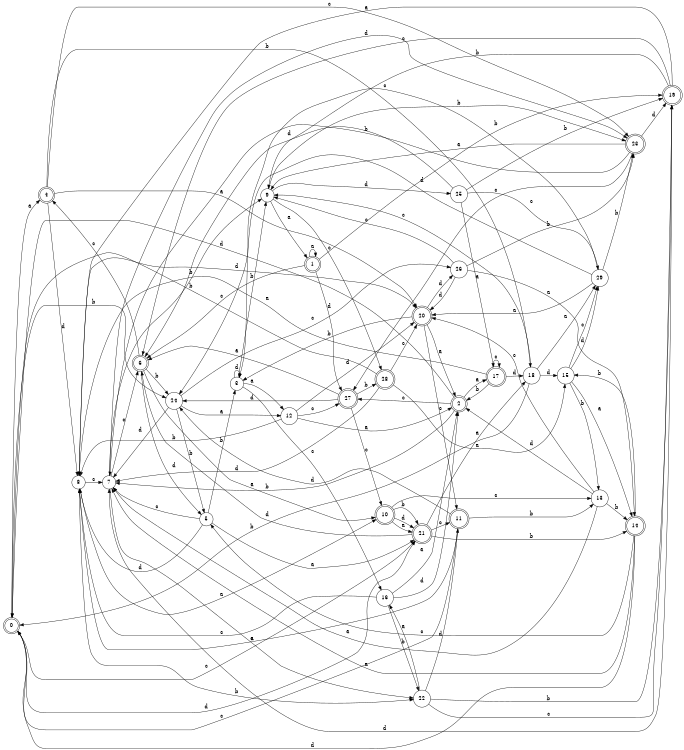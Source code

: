 digraph n24_8 {
__start0 [label="" shape="none"];

rankdir=LR;
size="8,5";

s0 [style="rounded,filled", color="black", fillcolor="white" shape="doublecircle", label="0"];
s1 [style="rounded,filled", color="black", fillcolor="white" shape="doublecircle", label="1"];
s2 [style="rounded,filled", color="black", fillcolor="white" shape="doublecircle", label="2"];
s3 [style="filled", color="black", fillcolor="white" shape="circle", label="3"];
s4 [style="rounded,filled", color="black", fillcolor="white" shape="doublecircle", label="4"];
s5 [style="filled", color="black", fillcolor="white" shape="circle", label="5"];
s6 [style="rounded,filled", color="black", fillcolor="white" shape="doublecircle", label="6"];
s7 [style="filled", color="black", fillcolor="white" shape="circle", label="7"];
s8 [style="filled", color="black", fillcolor="white" shape="circle", label="8"];
s9 [style="filled", color="black", fillcolor="white" shape="circle", label="9"];
s10 [style="rounded,filled", color="black", fillcolor="white" shape="doublecircle", label="10"];
s11 [style="rounded,filled", color="black", fillcolor="white" shape="doublecircle", label="11"];
s12 [style="filled", color="black", fillcolor="white" shape="circle", label="12"];
s13 [style="filled", color="black", fillcolor="white" shape="circle", label="13"];
s14 [style="rounded,filled", color="black", fillcolor="white" shape="doublecircle", label="14"];
s15 [style="filled", color="black", fillcolor="white" shape="circle", label="15"];
s16 [style="filled", color="black", fillcolor="white" shape="circle", label="16"];
s17 [style="rounded,filled", color="black", fillcolor="white" shape="doublecircle", label="17"];
s18 [style="filled", color="black", fillcolor="white" shape="circle", label="18"];
s19 [style="rounded,filled", color="black", fillcolor="white" shape="doublecircle", label="19"];
s20 [style="rounded,filled", color="black", fillcolor="white" shape="doublecircle", label="20"];
s21 [style="rounded,filled", color="black", fillcolor="white" shape="doublecircle", label="21"];
s22 [style="filled", color="black", fillcolor="white" shape="circle", label="22"];
s23 [style="rounded,filled", color="black", fillcolor="white" shape="doublecircle", label="23"];
s24 [style="filled", color="black", fillcolor="white" shape="circle", label="24"];
s25 [style="filled", color="black", fillcolor="white" shape="circle", label="25"];
s26 [style="filled", color="black", fillcolor="white" shape="circle", label="26"];
s27 [style="rounded,filled", color="black", fillcolor="white" shape="doublecircle", label="27"];
s28 [style="rounded,filled", color="black", fillcolor="white" shape="doublecircle", label="28"];
s29 [style="filled", color="black", fillcolor="white" shape="circle", label="29"];
s0 -> s4 [label="a"];
s0 -> s24 [label="b"];
s0 -> s21 [label="c"];
s0 -> s21 [label="d"];
s1 -> s1 [label="a"];
s1 -> s19 [label="b"];
s1 -> s6 [label="c"];
s1 -> s27 [label="d"];
s2 -> s17 [label="a"];
s2 -> s7 [label="b"];
s2 -> s27 [label="c"];
s2 -> s0 [label="d"];
s3 -> s12 [label="a"];
s3 -> s9 [label="b"];
s3 -> s16 [label="c"];
s3 -> s3 [label="d"];
s4 -> s20 [label="a"];
s4 -> s18 [label="b"];
s4 -> s23 [label="c"];
s4 -> s8 [label="d"];
s5 -> s21 [label="a"];
s5 -> s3 [label="b"];
s5 -> s7 [label="c"];
s5 -> s8 [label="d"];
s6 -> s10 [label="a"];
s6 -> s24 [label="b"];
s6 -> s4 [label="c"];
s6 -> s5 [label="d"];
s7 -> s22 [label="a"];
s7 -> s9 [label="b"];
s7 -> s6 [label="c"];
s7 -> s23 [label="d"];
s8 -> s10 [label="a"];
s8 -> s22 [label="b"];
s8 -> s7 [label="c"];
s8 -> s20 [label="d"];
s9 -> s1 [label="a"];
s9 -> s23 [label="b"];
s9 -> s28 [label="c"];
s9 -> s25 [label="d"];
s10 -> s21 [label="a"];
s10 -> s21 [label="b"];
s10 -> s13 [label="c"];
s10 -> s21 [label="d"];
s11 -> s8 [label="a"];
s11 -> s13 [label="b"];
s11 -> s0 [label="c"];
s11 -> s24 [label="d"];
s12 -> s2 [label="a"];
s12 -> s8 [label="b"];
s12 -> s27 [label="c"];
s12 -> s20 [label="d"];
s13 -> s7 [label="a"];
s13 -> s14 [label="b"];
s13 -> s20 [label="c"];
s13 -> s2 [label="d"];
s14 -> s7 [label="a"];
s14 -> s15 [label="b"];
s14 -> s5 [label="c"];
s14 -> s0 [label="d"];
s15 -> s14 [label="a"];
s15 -> s13 [label="b"];
s15 -> s29 [label="c"];
s15 -> s29 [label="d"];
s16 -> s2 [label="a"];
s16 -> s22 [label="b"];
s16 -> s8 [label="c"];
s16 -> s2 [label="d"];
s17 -> s8 [label="a"];
s17 -> s2 [label="b"];
s17 -> s17 [label="c"];
s17 -> s18 [label="d"];
s18 -> s29 [label="a"];
s18 -> s0 [label="b"];
s18 -> s9 [label="c"];
s18 -> s15 [label="d"];
s19 -> s8 [label="a"];
s19 -> s9 [label="b"];
s19 -> s6 [label="c"];
s19 -> s7 [label="d"];
s20 -> s2 [label="a"];
s20 -> s3 [label="b"];
s20 -> s11 [label="c"];
s20 -> s26 [label="d"];
s21 -> s18 [label="a"];
s21 -> s14 [label="b"];
s21 -> s11 [label="c"];
s21 -> s6 [label="d"];
s22 -> s16 [label="a"];
s22 -> s19 [label="b"];
s22 -> s19 [label="c"];
s22 -> s11 [label="d"];
s23 -> s9 [label="a"];
s23 -> s7 [label="b"];
s23 -> s27 [label="c"];
s23 -> s19 [label="d"];
s24 -> s12 [label="a"];
s24 -> s5 [label="b"];
s24 -> s26 [label="c"];
s24 -> s7 [label="d"];
s25 -> s17 [label="a"];
s25 -> s19 [label="b"];
s25 -> s29 [label="c"];
s25 -> s6 [label="d"];
s26 -> s14 [label="a"];
s26 -> s23 [label="b"];
s26 -> s9 [label="c"];
s26 -> s20 [label="d"];
s27 -> s6 [label="a"];
s27 -> s28 [label="b"];
s27 -> s10 [label="c"];
s27 -> s24 [label="d"];
s28 -> s15 [label="a"];
s28 -> s0 [label="b"];
s28 -> s20 [label="c"];
s28 -> s7 [label="d"];
s29 -> s20 [label="a"];
s29 -> s23 [label="b"];
s29 -> s24 [label="c"];
s29 -> s3 [label="d"];

}